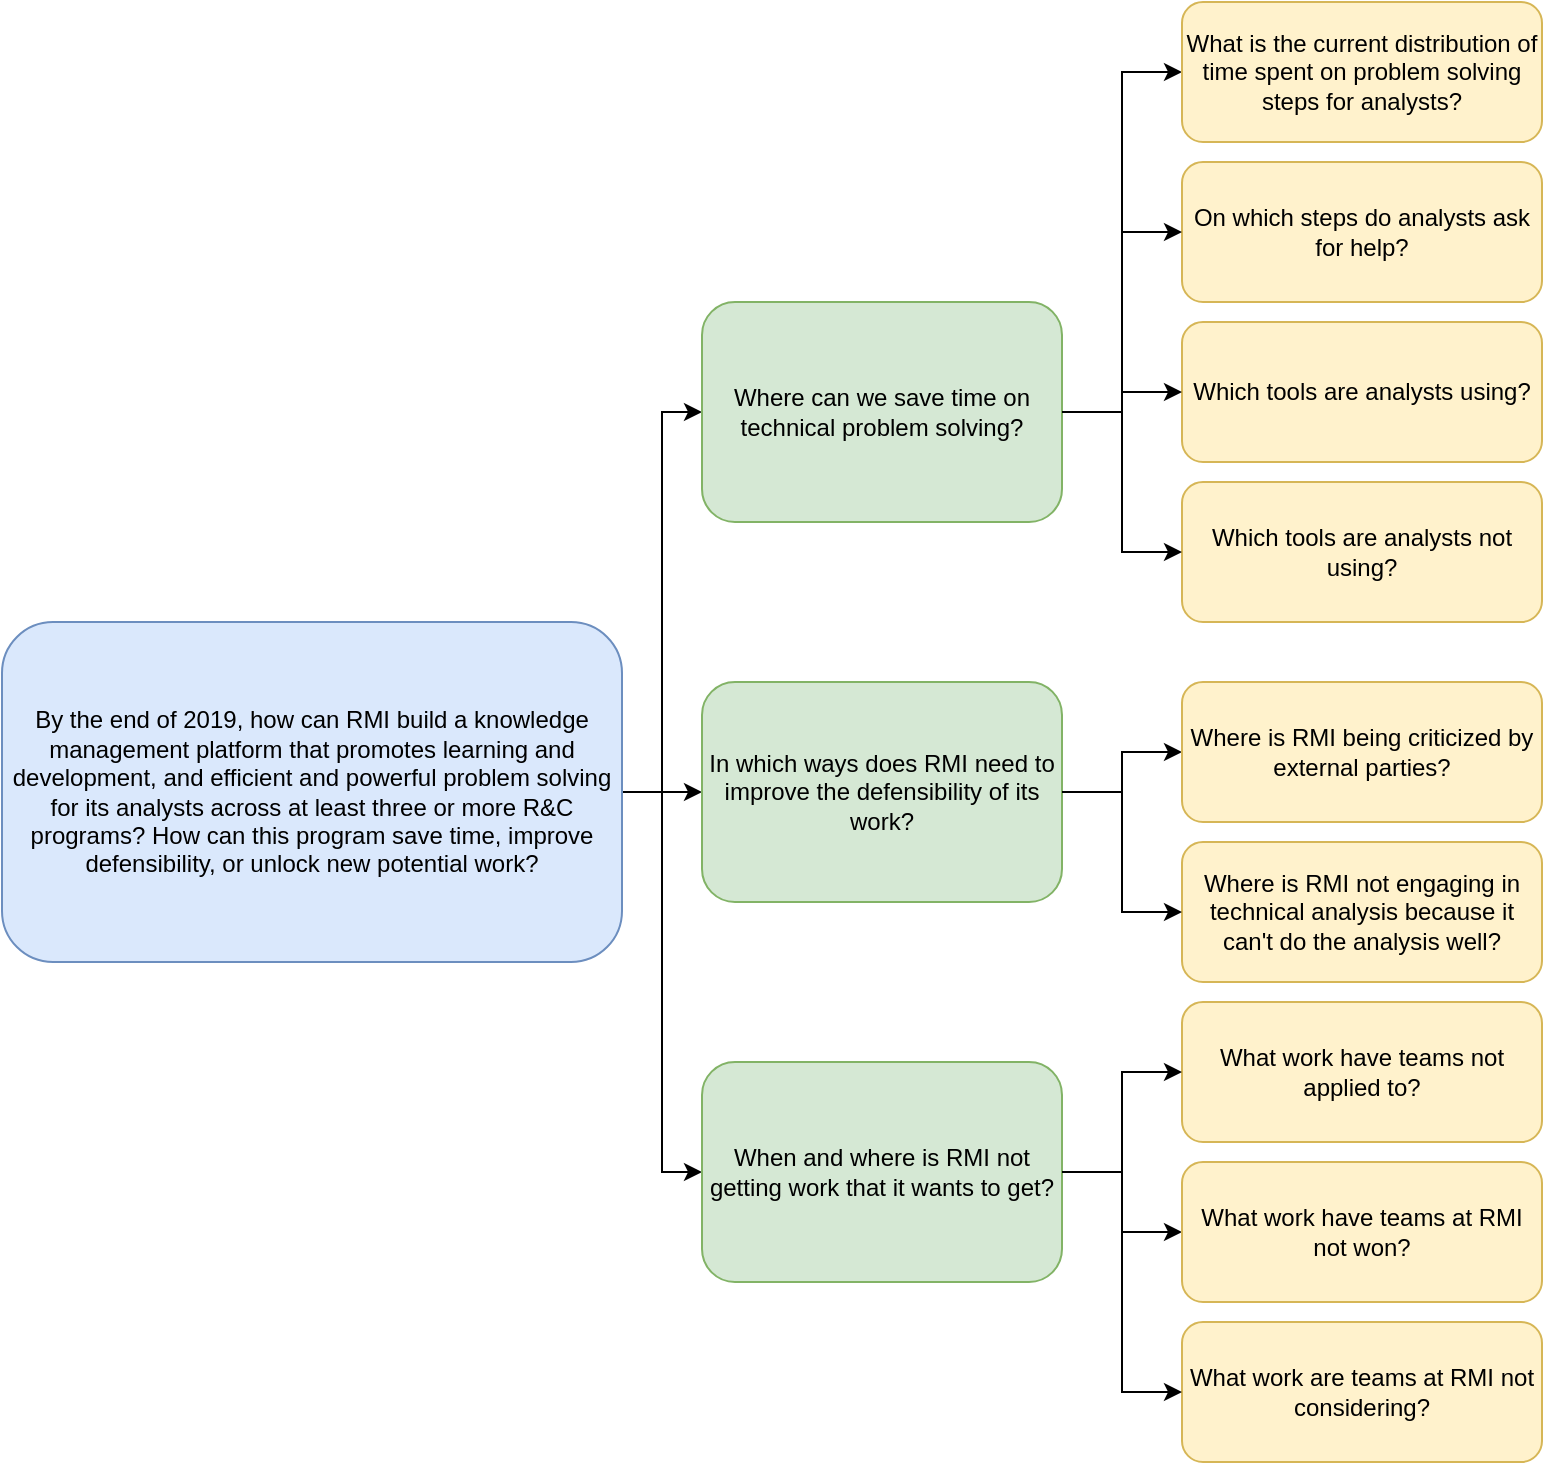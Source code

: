 <mxfile version="11.1.1" type="github"><diagram id="Qq5klm3VWxT0o1ofttch" name="Page-1"><mxGraphModel dx="1150" dy="897" grid="1" gridSize="10" guides="1" tooltips="1" connect="1" arrows="1" fold="1" page="1" pageScale="1" pageWidth="850" pageHeight="1100" math="0" shadow="0"><root><mxCell id="0"/><mxCell id="1" parent="0"/><mxCell id="pEQIHE65tFDp41JTaLV1-21" value="" style="edgeStyle=orthogonalEdgeStyle;rounded=0;orthogonalLoop=1;jettySize=auto;html=1;" edge="1" parent="1" source="pEQIHE65tFDp41JTaLV1-1" target="pEQIHE65tFDp41JTaLV1-3"><mxGeometry relative="1" as="geometry"/></mxCell><mxCell id="pEQIHE65tFDp41JTaLV1-23" value="" style="edgeStyle=orthogonalEdgeStyle;rounded=0;orthogonalLoop=1;jettySize=auto;html=1;entryX=0;entryY=0.5;entryDx=0;entryDy=0;" edge="1" parent="1" source="pEQIHE65tFDp41JTaLV1-1" target="pEQIHE65tFDp41JTaLV1-2"><mxGeometry relative="1" as="geometry"><mxPoint x="360" y="230" as="targetPoint"/></mxGeometry></mxCell><mxCell id="pEQIHE65tFDp41JTaLV1-25" value="" style="edgeStyle=orthogonalEdgeStyle;rounded=0;orthogonalLoop=1;jettySize=auto;html=1;entryX=0;entryY=0.5;entryDx=0;entryDy=0;" edge="1" parent="1" source="pEQIHE65tFDp41JTaLV1-1" target="pEQIHE65tFDp41JTaLV1-5"><mxGeometry relative="1" as="geometry"><mxPoint x="175" y="590" as="targetPoint"/></mxGeometry></mxCell><mxCell id="pEQIHE65tFDp41JTaLV1-1" value="By the end of 2019, how can RMI build a knowledge management platform that promotes learning and development, and efficient and powerful problem solving for its analysts across at least three or more R&amp;amp;C programs? How can this program save time, improve defensibility, or unlock new potential work?" style="rounded=1;whiteSpace=wrap;html=1;fillColor=#dae8fc;strokeColor=#6c8ebf;" vertex="1" parent="1"><mxGeometry x="20" y="340" width="310" height="170" as="geometry"/></mxCell><mxCell id="pEQIHE65tFDp41JTaLV1-26" value="" style="edgeStyle=orthogonalEdgeStyle;rounded=0;orthogonalLoop=1;jettySize=auto;html=1;entryX=0;entryY=0.5;entryDx=0;entryDy=0;" edge="1" parent="1" source="pEQIHE65tFDp41JTaLV1-2" target="pEQIHE65tFDp41JTaLV1-7"><mxGeometry relative="1" as="geometry"/></mxCell><mxCell id="pEQIHE65tFDp41JTaLV1-2" value="Where can we save time on technical problem solving?" style="rounded=1;whiteSpace=wrap;html=1;fillColor=#d5e8d4;strokeColor=#82b366;" vertex="1" parent="1"><mxGeometry x="370" y="180" width="180" height="110" as="geometry"/></mxCell><mxCell id="pEQIHE65tFDp41JTaLV1-7" value="What is the current distribution of time spent on problem solving steps for analysts?" style="rounded=1;whiteSpace=wrap;html=1;fillColor=#fff2cc;strokeColor=#d6b656;" vertex="1" parent="1"><mxGeometry x="610" y="30" width="180" height="70" as="geometry"/></mxCell><mxCell id="pEQIHE65tFDp41JTaLV1-9" value="On which steps do analysts ask for help?" style="rounded=1;whiteSpace=wrap;html=1;fillColor=#fff2cc;strokeColor=#d6b656;" vertex="1" parent="1"><mxGeometry x="610" y="110" width="180" height="70" as="geometry"/></mxCell><mxCell id="pEQIHE65tFDp41JTaLV1-11" value="Which tools are analysts using?" style="rounded=1;whiteSpace=wrap;html=1;fillColor=#fff2cc;strokeColor=#d6b656;" vertex="1" parent="1"><mxGeometry x="610" y="190" width="180" height="70" as="geometry"/></mxCell><mxCell id="pEQIHE65tFDp41JTaLV1-13" value="Which tools are analysts not using?" style="rounded=1;whiteSpace=wrap;html=1;fillColor=#fff2cc;strokeColor=#d6b656;" vertex="1" parent="1"><mxGeometry x="610" y="270" width="180" height="70" as="geometry"/></mxCell><mxCell id="pEQIHE65tFDp41JTaLV1-30" value="" style="edgeStyle=orthogonalEdgeStyle;rounded=0;orthogonalLoop=1;jettySize=auto;html=1;" edge="1" parent="1" source="pEQIHE65tFDp41JTaLV1-3" target="pEQIHE65tFDp41JTaLV1-15"><mxGeometry relative="1" as="geometry"/></mxCell><mxCell id="pEQIHE65tFDp41JTaLV1-3" value="In which ways does RMI need to improve the defensibility of its work?" style="rounded=1;whiteSpace=wrap;html=1;fillColor=#d5e8d4;strokeColor=#82b366;" vertex="1" parent="1"><mxGeometry x="370" y="370" width="180" height="110" as="geometry"/></mxCell><mxCell id="pEQIHE65tFDp41JTaLV1-32" value="" style="edgeStyle=orthogonalEdgeStyle;rounded=0;orthogonalLoop=1;jettySize=auto;html=1;" edge="1" parent="1" source="pEQIHE65tFDp41JTaLV1-5" target="pEQIHE65tFDp41JTaLV1-19"><mxGeometry relative="1" as="geometry"/></mxCell><mxCell id="pEQIHE65tFDp41JTaLV1-5" value="When and where is RMI not getting work that it wants to get?" style="rounded=1;whiteSpace=wrap;html=1;fillColor=#d5e8d4;strokeColor=#82b366;" vertex="1" parent="1"><mxGeometry x="370" y="560" width="180" height="110" as="geometry"/></mxCell><mxCell id="pEQIHE65tFDp41JTaLV1-15" value="Where is RMI being criticized by external parties?" style="rounded=1;whiteSpace=wrap;html=1;fillColor=#fff2cc;strokeColor=#d6b656;" vertex="1" parent="1"><mxGeometry x="610" y="370" width="180" height="70" as="geometry"/></mxCell><mxCell id="pEQIHE65tFDp41JTaLV1-16" value="Where is RMI not engaging in technical analysis because it can't do the analysis well?" style="rounded=1;whiteSpace=wrap;html=1;fillColor=#fff2cc;strokeColor=#d6b656;" vertex="1" parent="1"><mxGeometry x="610" y="450" width="180" height="70" as="geometry"/></mxCell><mxCell id="pEQIHE65tFDp41JTaLV1-17" value="What work have teams not applied to?" style="rounded=1;whiteSpace=wrap;html=1;fillColor=#fff2cc;strokeColor=#d6b656;" vertex="1" parent="1"><mxGeometry x="610" y="530" width="180" height="70" as="geometry"/></mxCell><mxCell id="pEQIHE65tFDp41JTaLV1-19" value="What work have teams at RMI not won?" style="rounded=1;whiteSpace=wrap;html=1;fillColor=#fff2cc;strokeColor=#d6b656;" vertex="1" parent="1"><mxGeometry x="610" y="610" width="180" height="70" as="geometry"/></mxCell><mxCell id="pEQIHE65tFDp41JTaLV1-20" value="What work are teams at RMI not considering?" style="rounded=1;whiteSpace=wrap;html=1;fillColor=#fff2cc;strokeColor=#d6b656;" vertex="1" parent="1"><mxGeometry x="610" y="690" width="180" height="70" as="geometry"/></mxCell><mxCell id="pEQIHE65tFDp41JTaLV1-27" value="" style="edgeStyle=orthogonalEdgeStyle;rounded=0;orthogonalLoop=1;jettySize=auto;html=1;entryX=0;entryY=0.5;entryDx=0;entryDy=0;exitX=1;exitY=0.5;exitDx=0;exitDy=0;" edge="1" parent="1" source="pEQIHE65tFDp41JTaLV1-2" target="pEQIHE65tFDp41JTaLV1-9"><mxGeometry relative="1" as="geometry"><mxPoint x="560" y="244.667" as="sourcePoint"/><mxPoint x="620" y="74.667" as="targetPoint"/></mxGeometry></mxCell><mxCell id="pEQIHE65tFDp41JTaLV1-28" value="" style="edgeStyle=orthogonalEdgeStyle;rounded=0;orthogonalLoop=1;jettySize=auto;html=1;entryX=0;entryY=0.5;entryDx=0;entryDy=0;exitX=1;exitY=0.5;exitDx=0;exitDy=0;" edge="1" parent="1" source="pEQIHE65tFDp41JTaLV1-2" target="pEQIHE65tFDp41JTaLV1-11"><mxGeometry relative="1" as="geometry"><mxPoint x="570" y="254.667" as="sourcePoint"/><mxPoint x="630" y="84.667" as="targetPoint"/></mxGeometry></mxCell><mxCell id="pEQIHE65tFDp41JTaLV1-29" value="" style="edgeStyle=orthogonalEdgeStyle;rounded=0;orthogonalLoop=1;jettySize=auto;html=1;entryX=0;entryY=0.5;entryDx=0;entryDy=0;exitX=1;exitY=0.5;exitDx=0;exitDy=0;" edge="1" parent="1" source="pEQIHE65tFDp41JTaLV1-2" target="pEQIHE65tFDp41JTaLV1-13"><mxGeometry relative="1" as="geometry"><mxPoint x="580" y="264.667" as="sourcePoint"/><mxPoint x="640" y="94.667" as="targetPoint"/></mxGeometry></mxCell><mxCell id="pEQIHE65tFDp41JTaLV1-31" value="" style="edgeStyle=orthogonalEdgeStyle;rounded=0;orthogonalLoop=1;jettySize=auto;html=1;entryX=0;entryY=0.5;entryDx=0;entryDy=0;exitX=1;exitY=0.5;exitDx=0;exitDy=0;" edge="1" parent="1" source="pEQIHE65tFDp41JTaLV1-3" target="pEQIHE65tFDp41JTaLV1-16"><mxGeometry relative="1" as="geometry"><mxPoint x="560" y="434.667" as="sourcePoint"/><mxPoint x="620" y="414.667" as="targetPoint"/></mxGeometry></mxCell><mxCell id="pEQIHE65tFDp41JTaLV1-33" value="" style="edgeStyle=orthogonalEdgeStyle;rounded=0;orthogonalLoop=1;jettySize=auto;html=1;exitX=1;exitY=0.5;exitDx=0;exitDy=0;entryX=0;entryY=0.5;entryDx=0;entryDy=0;" edge="1" parent="1" source="pEQIHE65tFDp41JTaLV1-5" target="pEQIHE65tFDp41JTaLV1-17"><mxGeometry relative="1" as="geometry"><mxPoint x="560" y="624.667" as="sourcePoint"/><mxPoint x="620" y="654.667" as="targetPoint"/></mxGeometry></mxCell><mxCell id="pEQIHE65tFDp41JTaLV1-34" value="" style="edgeStyle=orthogonalEdgeStyle;rounded=0;orthogonalLoop=1;jettySize=auto;html=1;exitX=1;exitY=0.5;exitDx=0;exitDy=0;entryX=0;entryY=0.5;entryDx=0;entryDy=0;" edge="1" parent="1" source="pEQIHE65tFDp41JTaLV1-5" target="pEQIHE65tFDp41JTaLV1-20"><mxGeometry relative="1" as="geometry"><mxPoint x="570" y="634.667" as="sourcePoint"/><mxPoint x="630" y="664.667" as="targetPoint"/></mxGeometry></mxCell></root></mxGraphModel></diagram></mxfile>